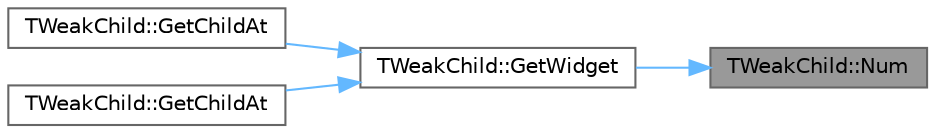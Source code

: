 digraph "TWeakChild::Num"
{
 // INTERACTIVE_SVG=YES
 // LATEX_PDF_SIZE
  bgcolor="transparent";
  edge [fontname=Helvetica,fontsize=10,labelfontname=Helvetica,labelfontsize=10];
  node [fontname=Helvetica,fontsize=10,shape=box,height=0.2,width=0.4];
  rankdir="RL";
  Node1 [id="Node000001",label="TWeakChild::Num",height=0.2,width=0.4,color="gray40", fillcolor="grey60", style="filled", fontcolor="black",tooltip=" "];
  Node1 -> Node2 [id="edge1_Node000001_Node000002",dir="back",color="steelblue1",style="solid",tooltip=" "];
  Node2 [id="Node000002",label="TWeakChild::GetWidget",height=0.2,width=0.4,color="grey40", fillcolor="white", style="filled",URL="$da/d0b/classTWeakChild.html#a3dd07324a084df07c05dc361fbfcd40a",tooltip=" "];
  Node2 -> Node3 [id="edge2_Node000002_Node000003",dir="back",color="steelblue1",style="solid",tooltip=" "];
  Node3 [id="Node000003",label="TWeakChild::GetChildAt",height=0.2,width=0.4,color="grey40", fillcolor="white", style="filled",URL="$da/d0b/classTWeakChild.html#a2c7cce319ee0db7a666910b21d54c7b8",tooltip=" "];
  Node2 -> Node4 [id="edge3_Node000002_Node000004",dir="back",color="steelblue1",style="solid",tooltip=" "];
  Node4 [id="Node000004",label="TWeakChild::GetChildAt",height=0.2,width=0.4,color="grey40", fillcolor="white", style="filled",URL="$da/d0b/classTWeakChild.html#ab56b1ed679d302a62fb6e36af871b64e",tooltip=" "];
}
